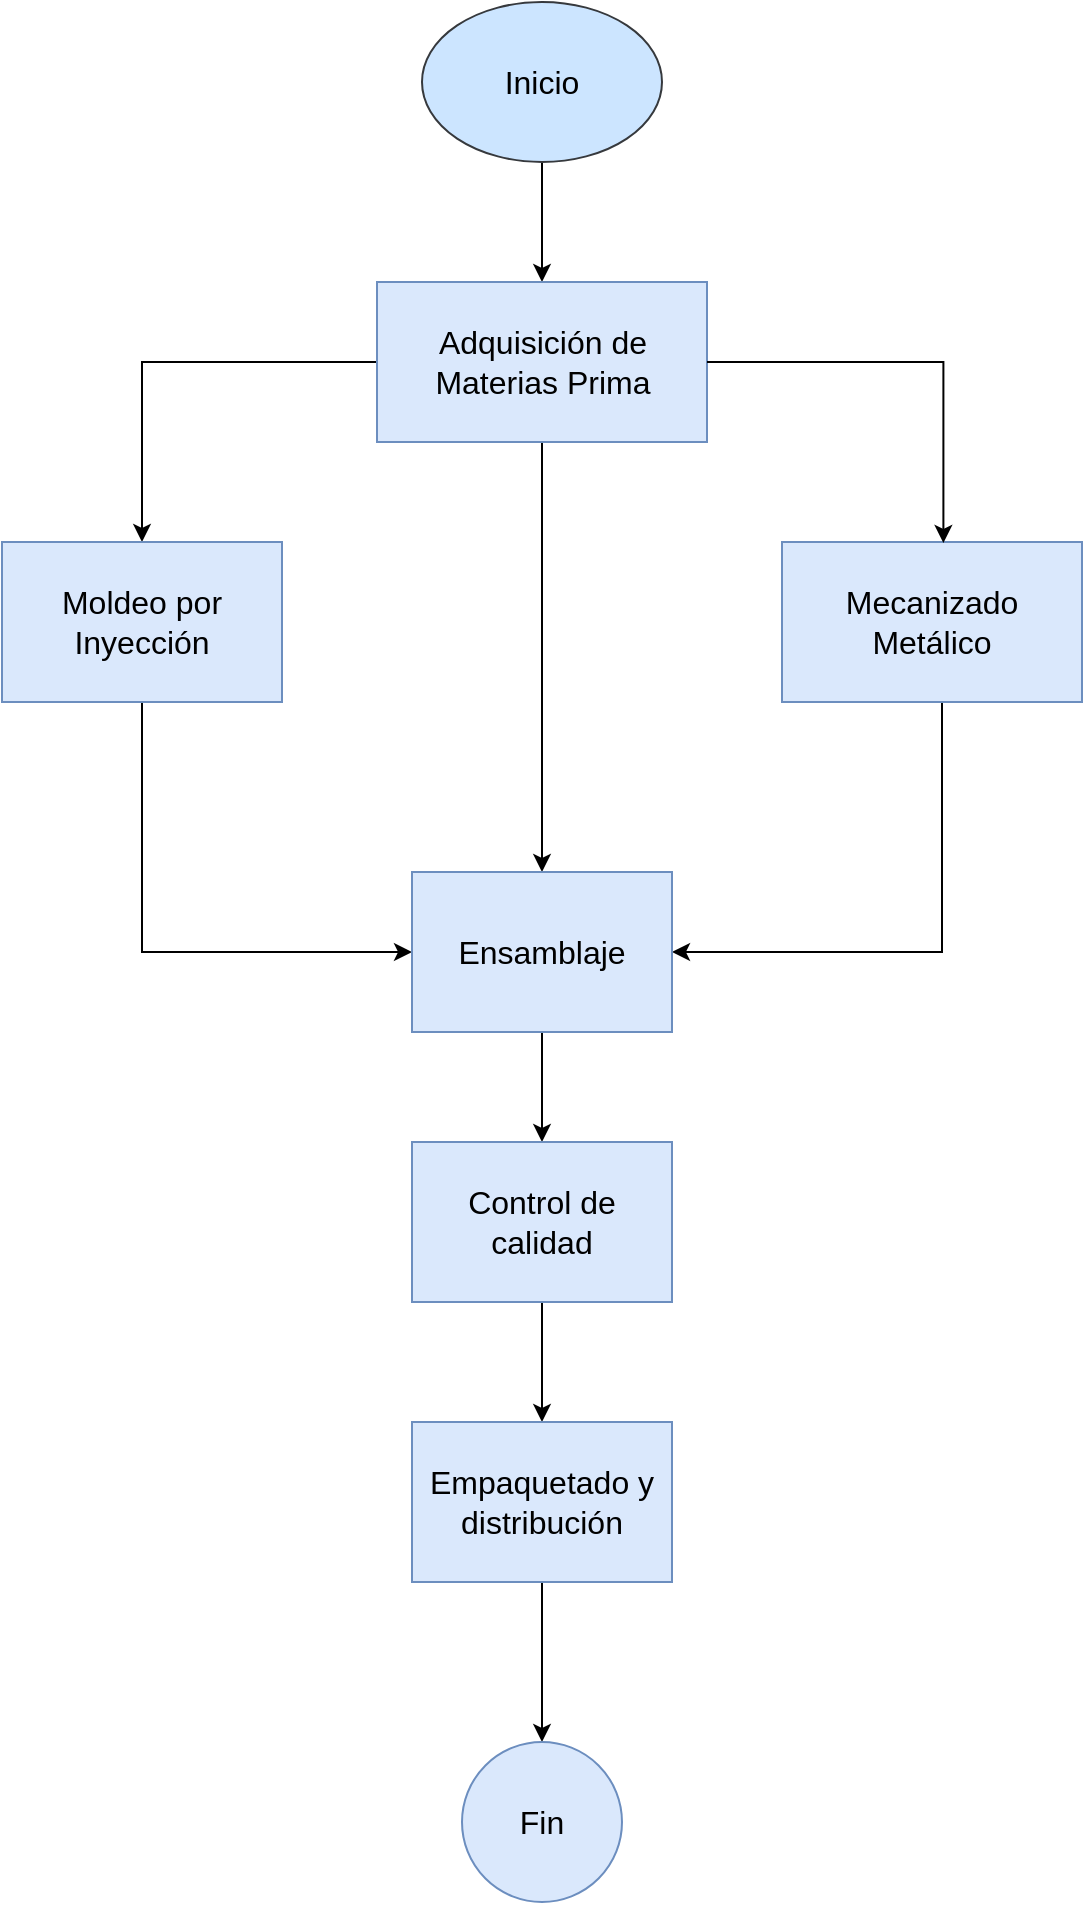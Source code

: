 <mxfile version="28.2.7">
  <diagram name="Page-1" id="0u-cATh2crShXq20YU9K">
    <mxGraphModel dx="1948" dy="1077" grid="1" gridSize="10" guides="1" tooltips="1" connect="1" arrows="1" fold="1" page="1" pageScale="1" pageWidth="827" pageHeight="1169" math="0" shadow="0">
      <root>
        <mxCell id="0" />
        <mxCell id="1" parent="0" />
        <mxCell id="7_-CZLZdMSCmwYf_6NK_-9" value="" style="edgeStyle=orthogonalEdgeStyle;rounded=0;orthogonalLoop=1;jettySize=auto;html=1;" edge="1" parent="1" source="7_-CZLZdMSCmwYf_6NK_-1" target="7_-CZLZdMSCmwYf_6NK_-2">
          <mxGeometry relative="1" as="geometry" />
        </mxCell>
        <mxCell id="7_-CZLZdMSCmwYf_6NK_-1" value="Inicio" style="ellipse;whiteSpace=wrap;html=1;fillColor=#cce5ff;strokeColor=#36393d;fontSize=16;" vertex="1" parent="1">
          <mxGeometry x="340" y="70" width="120" height="80" as="geometry" />
        </mxCell>
        <mxCell id="7_-CZLZdMSCmwYf_6NK_-6" style="edgeStyle=orthogonalEdgeStyle;rounded=0;orthogonalLoop=1;jettySize=auto;html=1;entryX=0.5;entryY=0;entryDx=0;entryDy=0;" edge="1" parent="1" source="7_-CZLZdMSCmwYf_6NK_-2" target="7_-CZLZdMSCmwYf_6NK_-3">
          <mxGeometry relative="1" as="geometry" />
        </mxCell>
        <mxCell id="7_-CZLZdMSCmwYf_6NK_-7" value="" style="edgeStyle=orthogonalEdgeStyle;rounded=0;orthogonalLoop=1;jettySize=auto;html=1;" edge="1" parent="1" source="7_-CZLZdMSCmwYf_6NK_-2" target="7_-CZLZdMSCmwYf_6NK_-5">
          <mxGeometry relative="1" as="geometry" />
        </mxCell>
        <mxCell id="7_-CZLZdMSCmwYf_6NK_-2" value="&lt;p style=&quot;white-space: pre-wrap;&quot; dir=&quot;auto&quot;&gt;Adquisición de Materias Prima&lt;/p&gt;" style="rounded=0;whiteSpace=wrap;html=1;fontSize=16;fillColor=#dae8fc;strokeColor=#6c8ebf;" vertex="1" parent="1">
          <mxGeometry x="317.5" y="210" width="165" height="80" as="geometry" />
        </mxCell>
        <mxCell id="7_-CZLZdMSCmwYf_6NK_-11" style="edgeStyle=orthogonalEdgeStyle;rounded=0;orthogonalLoop=1;jettySize=auto;html=1;entryX=0;entryY=0.5;entryDx=0;entryDy=0;" edge="1" parent="1" source="7_-CZLZdMSCmwYf_6NK_-3" target="7_-CZLZdMSCmwYf_6NK_-5">
          <mxGeometry relative="1" as="geometry">
            <Array as="points">
              <mxPoint x="200" y="545" />
            </Array>
          </mxGeometry>
        </mxCell>
        <mxCell id="7_-CZLZdMSCmwYf_6NK_-3" value="&lt;p style=&quot;white-space: pre-wrap;&quot; dir=&quot;auto&quot;&gt;Moldeo por Inyección&lt;/p&gt;" style="rounded=0;whiteSpace=wrap;html=1;fontSize=16;fillColor=#dae8fc;strokeColor=#6c8ebf;" vertex="1" parent="1">
          <mxGeometry x="130" y="340" width="140" height="80" as="geometry" />
        </mxCell>
        <mxCell id="7_-CZLZdMSCmwYf_6NK_-15" style="edgeStyle=orthogonalEdgeStyle;rounded=0;orthogonalLoop=1;jettySize=auto;html=1;entryX=1;entryY=0.5;entryDx=0;entryDy=0;" edge="1" parent="1" source="7_-CZLZdMSCmwYf_6NK_-4" target="7_-CZLZdMSCmwYf_6NK_-5">
          <mxGeometry relative="1" as="geometry">
            <Array as="points">
              <mxPoint x="600" y="545" />
            </Array>
          </mxGeometry>
        </mxCell>
        <mxCell id="7_-CZLZdMSCmwYf_6NK_-4" value="&lt;p style=&quot;white-space: pre-wrap;&quot; dir=&quot;auto&quot;&gt;Mecanizado Metálico&lt;/p&gt;" style="rounded=0;whiteSpace=wrap;html=1;fontSize=16;fillColor=#dae8fc;strokeColor=#6c8ebf;" vertex="1" parent="1">
          <mxGeometry x="520" y="340" width="150" height="80" as="geometry" />
        </mxCell>
        <mxCell id="7_-CZLZdMSCmwYf_6NK_-17" value="" style="edgeStyle=orthogonalEdgeStyle;rounded=0;orthogonalLoop=1;jettySize=auto;html=1;" edge="1" parent="1" source="7_-CZLZdMSCmwYf_6NK_-5" target="7_-CZLZdMSCmwYf_6NK_-16">
          <mxGeometry relative="1" as="geometry" />
        </mxCell>
        <mxCell id="7_-CZLZdMSCmwYf_6NK_-5" value="&lt;p style=&quot;white-space: pre-wrap;&quot; dir=&quot;auto&quot;&gt;Ensamblaje&lt;/p&gt;" style="rounded=0;whiteSpace=wrap;html=1;fontSize=16;fillColor=#dae8fc;strokeColor=#6c8ebf;" vertex="1" parent="1">
          <mxGeometry x="335" y="505" width="130" height="80" as="geometry" />
        </mxCell>
        <mxCell id="7_-CZLZdMSCmwYf_6NK_-14" style="edgeStyle=orthogonalEdgeStyle;rounded=0;orthogonalLoop=1;jettySize=auto;html=1;entryX=0.538;entryY=0.006;entryDx=0;entryDy=0;entryPerimeter=0;" edge="1" parent="1" source="7_-CZLZdMSCmwYf_6NK_-2" target="7_-CZLZdMSCmwYf_6NK_-4">
          <mxGeometry relative="1" as="geometry" />
        </mxCell>
        <mxCell id="7_-CZLZdMSCmwYf_6NK_-19" value="" style="edgeStyle=orthogonalEdgeStyle;rounded=0;orthogonalLoop=1;jettySize=auto;html=1;" edge="1" parent="1" source="7_-CZLZdMSCmwYf_6NK_-16" target="7_-CZLZdMSCmwYf_6NK_-18">
          <mxGeometry relative="1" as="geometry" />
        </mxCell>
        <mxCell id="7_-CZLZdMSCmwYf_6NK_-16" value="Control de calidad" style="rounded=0;whiteSpace=wrap;html=1;fontSize=16;fillColor=#dae8fc;strokeColor=#6c8ebf;" vertex="1" parent="1">
          <mxGeometry x="335" y="640" width="130" height="80" as="geometry" />
        </mxCell>
        <mxCell id="7_-CZLZdMSCmwYf_6NK_-21" value="" style="edgeStyle=orthogonalEdgeStyle;rounded=0;orthogonalLoop=1;jettySize=auto;html=1;" edge="1" parent="1" source="7_-CZLZdMSCmwYf_6NK_-18" target="7_-CZLZdMSCmwYf_6NK_-20">
          <mxGeometry relative="1" as="geometry" />
        </mxCell>
        <mxCell id="7_-CZLZdMSCmwYf_6NK_-18" value="Empaquetado y distribución" style="rounded=0;whiteSpace=wrap;html=1;fontSize=16;fillColor=#dae8fc;strokeColor=#6c8ebf;" vertex="1" parent="1">
          <mxGeometry x="335" y="780" width="130" height="80" as="geometry" />
        </mxCell>
        <mxCell id="7_-CZLZdMSCmwYf_6NK_-20" value="Fin" style="ellipse;whiteSpace=wrap;html=1;fontSize=16;fillColor=#dae8fc;strokeColor=#6c8ebf;rounded=0;" vertex="1" parent="1">
          <mxGeometry x="360" y="940" width="80" height="80" as="geometry" />
        </mxCell>
      </root>
    </mxGraphModel>
  </diagram>
</mxfile>
